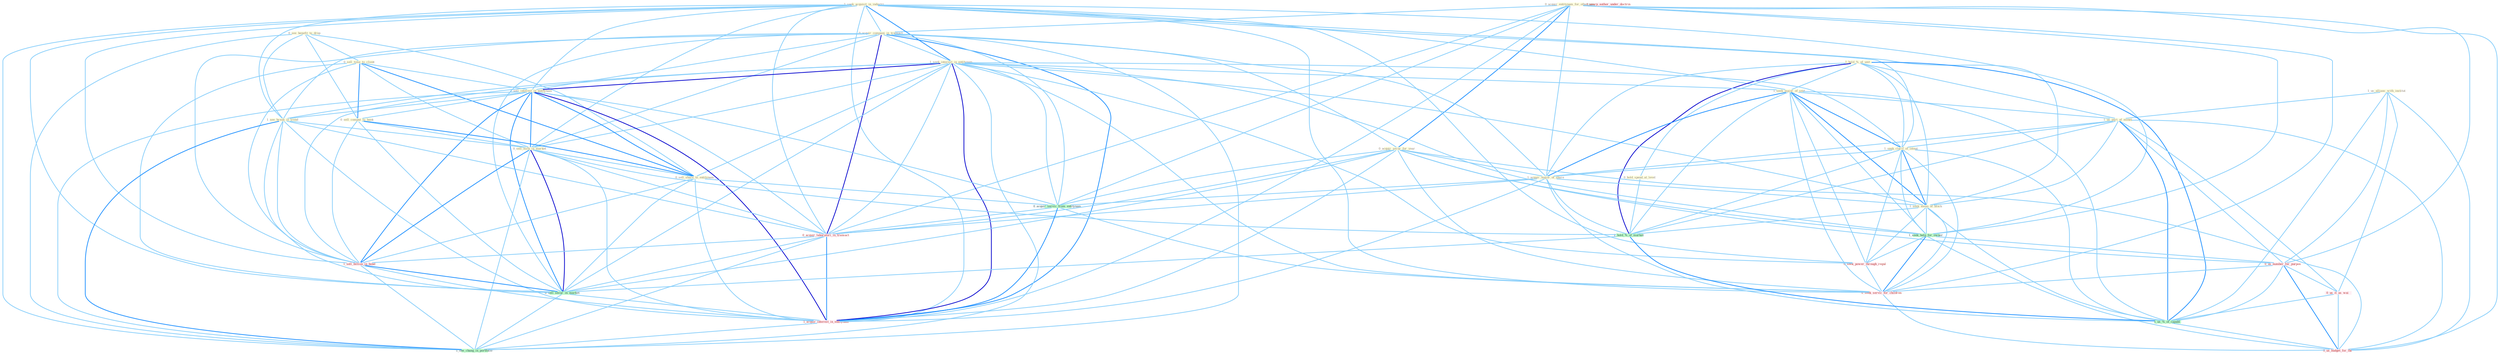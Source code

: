 Graph G{ 
    node
    [shape=polygon,style=filled,width=.5,height=.06,color="#BDFCC9",fixedsize=true,fontsize=4,
    fontcolor="#2f4f4f"];
    {node
    [color="#ffffe0", fontcolor="#8b7d6b"] "0_see_benefit_to_drop " "0_acquir_entitynam_for_othernum " "1_us_allianc_with_institut " "1_seek_acquisit_in_industri " "0_acquir_compani_in_transact " "1_hold_%_of_unit " "1_seek_interest_in_entitynam " "0_sell_time_to_client " "1_seek_major_of_seat " "1_sell_interest_in_entitynam " "0_hold_spend_at_level " "1_us_part_of_monei " "0_sell_comput_to_bank " "1_see_break_in_trend " "0_sell_milk_in_market " "1_seek_clarif_of_intent " "0_acquir_secur_for_year " "1_acquir_major_of_share " "1_seek_mean_of_block " "0_sell_share_to_entitynam "}
{node [color="#fff0f5", fontcolor="#b22222"] "0_seek_power_through_regul " "0_us_number_for_purpos " "0_acquir_laboratori_in_transact " "1_sell_billion_in_bond " "0_us_it_as_wai " "1_usurp_author_under_doctrin " "1_acquir_interest_in_entitynam " "0_seek_servic_for_children " "0_us_budget_for_thi "}
edge [color="#B0E2FF"];

	"0_see_benefit_to_drop " -- "0_sell_time_to_client " [w="1", color="#87cefa" ];
	"0_see_benefit_to_drop " -- "0_sell_comput_to_bank " [w="1", color="#87cefa" ];
	"0_see_benefit_to_drop " -- "1_see_break_in_trend " [w="1", color="#87cefa" ];
	"0_see_benefit_to_drop " -- "0_sell_share_to_entitynam " [w="1", color="#87cefa" ];
	"0_see_benefit_to_drop " -- "1_see_chang_in_portfolio " [w="1", color="#87cefa" ];
	"0_acquir_entitynam_for_othernum " -- "0_acquir_compani_in_transact " [w="1", color="#87cefa" ];
	"0_acquir_entitynam_for_othernum " -- "0_acquir_secur_for_year " [w="2", color="#1e90ff" , len=0.8];
	"0_acquir_entitynam_for_othernum " -- "1_acquir_major_of_share " [w="1", color="#87cefa" ];
	"0_acquir_entitynam_for_othernum " -- "1_seek_help_for_owner " [w="1", color="#87cefa" ];
	"0_acquir_entitynam_for_othernum " -- "0_acquir_servic_from_entitynam " [w="1", color="#87cefa" ];
	"0_acquir_entitynam_for_othernum " -- "0_us_number_for_purpos " [w="1", color="#87cefa" ];
	"0_acquir_entitynam_for_othernum " -- "0_acquir_laboratori_in_transact " [w="1", color="#87cefa" ];
	"0_acquir_entitynam_for_othernum " -- "1_acquir_interest_in_entitynam " [w="1", color="#87cefa" ];
	"0_acquir_entitynam_for_othernum " -- "0_seek_servic_for_children " [w="1", color="#87cefa" ];
	"0_acquir_entitynam_for_othernum " -- "0_us_budget_for_thi " [w="1", color="#87cefa" ];
	"1_us_allianc_with_institut " -- "1_us_part_of_monei " [w="1", color="#87cefa" ];
	"1_us_allianc_with_institut " -- "0_us_number_for_purpos " [w="1", color="#87cefa" ];
	"1_us_allianc_with_institut " -- "0_us_it_as_wai " [w="1", color="#87cefa" ];
	"1_us_allianc_with_institut " -- "1_us_%_of_capabl " [w="1", color="#87cefa" ];
	"1_us_allianc_with_institut " -- "0_us_budget_for_thi " [w="1", color="#87cefa" ];
	"1_seek_acquisit_in_industri " -- "0_acquir_compani_in_transact " [w="1", color="#87cefa" ];
	"1_seek_acquisit_in_industri " -- "1_seek_interest_in_entitynam " [w="2", color="#1e90ff" , len=0.8];
	"1_seek_acquisit_in_industri " -- "1_seek_major_of_seat " [w="1", color="#87cefa" ];
	"1_seek_acquisit_in_industri " -- "1_sell_interest_in_entitynam " [w="1", color="#87cefa" ];
	"1_seek_acquisit_in_industri " -- "1_see_break_in_trend " [w="1", color="#87cefa" ];
	"1_seek_acquisit_in_industri " -- "0_sell_milk_in_market " [w="1", color="#87cefa" ];
	"1_seek_acquisit_in_industri " -- "1_seek_clarif_of_intent " [w="1", color="#87cefa" ];
	"1_seek_acquisit_in_industri " -- "1_seek_mean_of_block " [w="1", color="#87cefa" ];
	"1_seek_acquisit_in_industri " -- "1_seek_help_for_owner " [w="1", color="#87cefa" ];
	"1_seek_acquisit_in_industri " -- "0_seek_power_through_regul " [w="1", color="#87cefa" ];
	"1_seek_acquisit_in_industri " -- "0_acquir_laboratori_in_transact " [w="1", color="#87cefa" ];
	"1_seek_acquisit_in_industri " -- "1_sell_billion_in_bond " [w="1", color="#87cefa" ];
	"1_seek_acquisit_in_industri " -- "0_sell_secur_in_market " [w="1", color="#87cefa" ];
	"1_seek_acquisit_in_industri " -- "1_acquir_interest_in_entitynam " [w="1", color="#87cefa" ];
	"1_seek_acquisit_in_industri " -- "0_seek_servic_for_children " [w="1", color="#87cefa" ];
	"1_seek_acquisit_in_industri " -- "1_see_chang_in_portfolio " [w="1", color="#87cefa" ];
	"0_acquir_compani_in_transact " -- "1_seek_interest_in_entitynam " [w="1", color="#87cefa" ];
	"0_acquir_compani_in_transact " -- "1_sell_interest_in_entitynam " [w="1", color="#87cefa" ];
	"0_acquir_compani_in_transact " -- "1_see_break_in_trend " [w="1", color="#87cefa" ];
	"0_acquir_compani_in_transact " -- "0_sell_milk_in_market " [w="1", color="#87cefa" ];
	"0_acquir_compani_in_transact " -- "0_acquir_secur_for_year " [w="1", color="#87cefa" ];
	"0_acquir_compani_in_transact " -- "1_acquir_major_of_share " [w="1", color="#87cefa" ];
	"0_acquir_compani_in_transact " -- "0_acquir_servic_from_entitynam " [w="1", color="#87cefa" ];
	"0_acquir_compani_in_transact " -- "0_acquir_laboratori_in_transact " [w="3", color="#0000cd" , len=0.6];
	"0_acquir_compani_in_transact " -- "1_sell_billion_in_bond " [w="1", color="#87cefa" ];
	"0_acquir_compani_in_transact " -- "0_sell_secur_in_market " [w="1", color="#87cefa" ];
	"0_acquir_compani_in_transact " -- "1_acquir_interest_in_entitynam " [w="2", color="#1e90ff" , len=0.8];
	"0_acquir_compani_in_transact " -- "1_see_chang_in_portfolio " [w="1", color="#87cefa" ];
	"1_hold_%_of_unit " -- "1_seek_major_of_seat " [w="1", color="#87cefa" ];
	"1_hold_%_of_unit " -- "0_hold_spend_at_level " [w="1", color="#87cefa" ];
	"1_hold_%_of_unit " -- "1_us_part_of_monei " [w="1", color="#87cefa" ];
	"1_hold_%_of_unit " -- "1_seek_clarif_of_intent " [w="1", color="#87cefa" ];
	"1_hold_%_of_unit " -- "1_acquir_major_of_share " [w="1", color="#87cefa" ];
	"1_hold_%_of_unit " -- "1_seek_mean_of_block " [w="1", color="#87cefa" ];
	"1_hold_%_of_unit " -- "1_hold_%_of_market " [w="3", color="#0000cd" , len=0.6];
	"1_hold_%_of_unit " -- "1_us_%_of_capabl " [w="2", color="#1e90ff" , len=0.8];
	"1_seek_interest_in_entitynam " -- "1_seek_major_of_seat " [w="1", color="#87cefa" ];
	"1_seek_interest_in_entitynam " -- "1_sell_interest_in_entitynam " [w="3", color="#0000cd" , len=0.6];
	"1_seek_interest_in_entitynam " -- "1_see_break_in_trend " [w="1", color="#87cefa" ];
	"1_seek_interest_in_entitynam " -- "0_sell_milk_in_market " [w="1", color="#87cefa" ];
	"1_seek_interest_in_entitynam " -- "1_seek_clarif_of_intent " [w="1", color="#87cefa" ];
	"1_seek_interest_in_entitynam " -- "1_seek_mean_of_block " [w="1", color="#87cefa" ];
	"1_seek_interest_in_entitynam " -- "0_sell_share_to_entitynam " [w="1", color="#87cefa" ];
	"1_seek_interest_in_entitynam " -- "1_seek_help_for_owner " [w="1", color="#87cefa" ];
	"1_seek_interest_in_entitynam " -- "0_acquir_servic_from_entitynam " [w="1", color="#87cefa" ];
	"1_seek_interest_in_entitynam " -- "0_seek_power_through_regul " [w="1", color="#87cefa" ];
	"1_seek_interest_in_entitynam " -- "0_acquir_laboratori_in_transact " [w="1", color="#87cefa" ];
	"1_seek_interest_in_entitynam " -- "1_sell_billion_in_bond " [w="1", color="#87cefa" ];
	"1_seek_interest_in_entitynam " -- "0_sell_secur_in_market " [w="1", color="#87cefa" ];
	"1_seek_interest_in_entitynam " -- "1_acquir_interest_in_entitynam " [w="3", color="#0000cd" , len=0.6];
	"1_seek_interest_in_entitynam " -- "0_seek_servic_for_children " [w="1", color="#87cefa" ];
	"1_seek_interest_in_entitynam " -- "1_see_chang_in_portfolio " [w="1", color="#87cefa" ];
	"0_sell_time_to_client " -- "1_sell_interest_in_entitynam " [w="1", color="#87cefa" ];
	"0_sell_time_to_client " -- "0_sell_comput_to_bank " [w="2", color="#1e90ff" , len=0.8];
	"0_sell_time_to_client " -- "0_sell_milk_in_market " [w="1", color="#87cefa" ];
	"0_sell_time_to_client " -- "0_sell_share_to_entitynam " [w="2", color="#1e90ff" , len=0.8];
	"0_sell_time_to_client " -- "1_sell_billion_in_bond " [w="1", color="#87cefa" ];
	"0_sell_time_to_client " -- "0_sell_secur_in_market " [w="1", color="#87cefa" ];
	"1_seek_major_of_seat " -- "1_us_part_of_monei " [w="1", color="#87cefa" ];
	"1_seek_major_of_seat " -- "1_seek_clarif_of_intent " [w="2", color="#1e90ff" , len=0.8];
	"1_seek_major_of_seat " -- "1_acquir_major_of_share " [w="2", color="#1e90ff" , len=0.8];
	"1_seek_major_of_seat " -- "1_seek_mean_of_block " [w="2", color="#1e90ff" , len=0.8];
	"1_seek_major_of_seat " -- "1_seek_help_for_owner " [w="1", color="#87cefa" ];
	"1_seek_major_of_seat " -- "1_hold_%_of_market " [w="1", color="#87cefa" ];
	"1_seek_major_of_seat " -- "0_seek_power_through_regul " [w="1", color="#87cefa" ];
	"1_seek_major_of_seat " -- "1_us_%_of_capabl " [w="1", color="#87cefa" ];
	"1_seek_major_of_seat " -- "0_seek_servic_for_children " [w="1", color="#87cefa" ];
	"1_sell_interest_in_entitynam " -- "0_sell_comput_to_bank " [w="1", color="#87cefa" ];
	"1_sell_interest_in_entitynam " -- "1_see_break_in_trend " [w="1", color="#87cefa" ];
	"1_sell_interest_in_entitynam " -- "0_sell_milk_in_market " [w="2", color="#1e90ff" , len=0.8];
	"1_sell_interest_in_entitynam " -- "0_sell_share_to_entitynam " [w="2", color="#1e90ff" , len=0.8];
	"1_sell_interest_in_entitynam " -- "0_acquir_servic_from_entitynam " [w="1", color="#87cefa" ];
	"1_sell_interest_in_entitynam " -- "0_acquir_laboratori_in_transact " [w="1", color="#87cefa" ];
	"1_sell_interest_in_entitynam " -- "1_sell_billion_in_bond " [w="2", color="#1e90ff" , len=0.8];
	"1_sell_interest_in_entitynam " -- "0_sell_secur_in_market " [w="2", color="#1e90ff" , len=0.8];
	"1_sell_interest_in_entitynam " -- "1_acquir_interest_in_entitynam " [w="3", color="#0000cd" , len=0.6];
	"1_sell_interest_in_entitynam " -- "1_see_chang_in_portfolio " [w="1", color="#87cefa" ];
	"0_hold_spend_at_level " -- "1_hold_%_of_market " [w="1", color="#87cefa" ];
	"1_us_part_of_monei " -- "1_seek_clarif_of_intent " [w="1", color="#87cefa" ];
	"1_us_part_of_monei " -- "1_acquir_major_of_share " [w="1", color="#87cefa" ];
	"1_us_part_of_monei " -- "1_seek_mean_of_block " [w="1", color="#87cefa" ];
	"1_us_part_of_monei " -- "1_hold_%_of_market " [w="1", color="#87cefa" ];
	"1_us_part_of_monei " -- "0_us_number_for_purpos " [w="1", color="#87cefa" ];
	"1_us_part_of_monei " -- "0_us_it_as_wai " [w="1", color="#87cefa" ];
	"1_us_part_of_monei " -- "1_us_%_of_capabl " [w="2", color="#1e90ff" , len=0.8];
	"1_us_part_of_monei " -- "0_us_budget_for_thi " [w="1", color="#87cefa" ];
	"0_sell_comput_to_bank " -- "0_sell_milk_in_market " [w="1", color="#87cefa" ];
	"0_sell_comput_to_bank " -- "0_sell_share_to_entitynam " [w="2", color="#1e90ff" , len=0.8];
	"0_sell_comput_to_bank " -- "1_sell_billion_in_bond " [w="1", color="#87cefa" ];
	"0_sell_comput_to_bank " -- "0_sell_secur_in_market " [w="1", color="#87cefa" ];
	"1_see_break_in_trend " -- "0_sell_milk_in_market " [w="1", color="#87cefa" ];
	"1_see_break_in_trend " -- "0_acquir_laboratori_in_transact " [w="1", color="#87cefa" ];
	"1_see_break_in_trend " -- "1_sell_billion_in_bond " [w="1", color="#87cefa" ];
	"1_see_break_in_trend " -- "0_sell_secur_in_market " [w="1", color="#87cefa" ];
	"1_see_break_in_trend " -- "1_acquir_interest_in_entitynam " [w="1", color="#87cefa" ];
	"1_see_break_in_trend " -- "1_see_chang_in_portfolio " [w="2", color="#1e90ff" , len=0.8];
	"0_sell_milk_in_market " -- "0_sell_share_to_entitynam " [w="1", color="#87cefa" ];
	"0_sell_milk_in_market " -- "1_hold_%_of_market " [w="1", color="#87cefa" ];
	"0_sell_milk_in_market " -- "0_acquir_laboratori_in_transact " [w="1", color="#87cefa" ];
	"0_sell_milk_in_market " -- "1_sell_billion_in_bond " [w="2", color="#1e90ff" , len=0.8];
	"0_sell_milk_in_market " -- "0_sell_secur_in_market " [w="3", color="#0000cd" , len=0.6];
	"0_sell_milk_in_market " -- "1_acquir_interest_in_entitynam " [w="1", color="#87cefa" ];
	"0_sell_milk_in_market " -- "1_see_chang_in_portfolio " [w="1", color="#87cefa" ];
	"1_seek_clarif_of_intent " -- "1_acquir_major_of_share " [w="1", color="#87cefa" ];
	"1_seek_clarif_of_intent " -- "1_seek_mean_of_block " [w="2", color="#1e90ff" , len=0.8];
	"1_seek_clarif_of_intent " -- "1_seek_help_for_owner " [w="1", color="#87cefa" ];
	"1_seek_clarif_of_intent " -- "1_hold_%_of_market " [w="1", color="#87cefa" ];
	"1_seek_clarif_of_intent " -- "0_seek_power_through_regul " [w="1", color="#87cefa" ];
	"1_seek_clarif_of_intent " -- "1_us_%_of_capabl " [w="1", color="#87cefa" ];
	"1_seek_clarif_of_intent " -- "0_seek_servic_for_children " [w="1", color="#87cefa" ];
	"0_acquir_secur_for_year " -- "1_acquir_major_of_share " [w="1", color="#87cefa" ];
	"0_acquir_secur_for_year " -- "1_seek_help_for_owner " [w="1", color="#87cefa" ];
	"0_acquir_secur_for_year " -- "0_acquir_servic_from_entitynam " [w="1", color="#87cefa" ];
	"0_acquir_secur_for_year " -- "0_us_number_for_purpos " [w="1", color="#87cefa" ];
	"0_acquir_secur_for_year " -- "0_acquir_laboratori_in_transact " [w="1", color="#87cefa" ];
	"0_acquir_secur_for_year " -- "0_sell_secur_in_market " [w="1", color="#87cefa" ];
	"0_acquir_secur_for_year " -- "1_acquir_interest_in_entitynam " [w="1", color="#87cefa" ];
	"0_acquir_secur_for_year " -- "0_seek_servic_for_children " [w="1", color="#87cefa" ];
	"0_acquir_secur_for_year " -- "0_us_budget_for_thi " [w="1", color="#87cefa" ];
	"1_acquir_major_of_share " -- "1_seek_mean_of_block " [w="1", color="#87cefa" ];
	"1_acquir_major_of_share " -- "0_acquir_servic_from_entitynam " [w="1", color="#87cefa" ];
	"1_acquir_major_of_share " -- "1_hold_%_of_market " [w="1", color="#87cefa" ];
	"1_acquir_major_of_share " -- "0_acquir_laboratori_in_transact " [w="1", color="#87cefa" ];
	"1_acquir_major_of_share " -- "1_us_%_of_capabl " [w="1", color="#87cefa" ];
	"1_acquir_major_of_share " -- "1_acquir_interest_in_entitynam " [w="1", color="#87cefa" ];
	"1_seek_mean_of_block " -- "1_seek_help_for_owner " [w="1", color="#87cefa" ];
	"1_seek_mean_of_block " -- "1_hold_%_of_market " [w="1", color="#87cefa" ];
	"1_seek_mean_of_block " -- "0_seek_power_through_regul " [w="1", color="#87cefa" ];
	"1_seek_mean_of_block " -- "1_us_%_of_capabl " [w="1", color="#87cefa" ];
	"1_seek_mean_of_block " -- "0_seek_servic_for_children " [w="1", color="#87cefa" ];
	"0_sell_share_to_entitynam " -- "0_acquir_servic_from_entitynam " [w="1", color="#87cefa" ];
	"0_sell_share_to_entitynam " -- "1_sell_billion_in_bond " [w="1", color="#87cefa" ];
	"0_sell_share_to_entitynam " -- "0_sell_secur_in_market " [w="1", color="#87cefa" ];
	"0_sell_share_to_entitynam " -- "1_acquir_interest_in_entitynam " [w="1", color="#87cefa" ];
	"1_seek_help_for_owner " -- "0_seek_power_through_regul " [w="1", color="#87cefa" ];
	"1_seek_help_for_owner " -- "0_us_number_for_purpos " [w="1", color="#87cefa" ];
	"1_seek_help_for_owner " -- "0_seek_servic_for_children " [w="2", color="#1e90ff" , len=0.8];
	"1_seek_help_for_owner " -- "0_us_budget_for_thi " [w="1", color="#87cefa" ];
	"0_acquir_servic_from_entitynam " -- "0_acquir_laboratori_in_transact " [w="1", color="#87cefa" ];
	"0_acquir_servic_from_entitynam " -- "1_acquir_interest_in_entitynam " [w="2", color="#1e90ff" , len=0.8];
	"0_acquir_servic_from_entitynam " -- "0_seek_servic_for_children " [w="1", color="#87cefa" ];
	"1_hold_%_of_market " -- "1_us_%_of_capabl " [w="2", color="#1e90ff" , len=0.8];
	"1_hold_%_of_market " -- "0_sell_secur_in_market " [w="1", color="#87cefa" ];
	"0_seek_power_through_regul " -- "0_seek_servic_for_children " [w="1", color="#87cefa" ];
	"0_us_number_for_purpos " -- "0_us_it_as_wai " [w="1", color="#87cefa" ];
	"0_us_number_for_purpos " -- "1_us_%_of_capabl " [w="1", color="#87cefa" ];
	"0_us_number_for_purpos " -- "0_seek_servic_for_children " [w="1", color="#87cefa" ];
	"0_us_number_for_purpos " -- "0_us_budget_for_thi " [w="2", color="#1e90ff" , len=0.8];
	"0_acquir_laboratori_in_transact " -- "1_sell_billion_in_bond " [w="1", color="#87cefa" ];
	"0_acquir_laboratori_in_transact " -- "0_sell_secur_in_market " [w="1", color="#87cefa" ];
	"0_acquir_laboratori_in_transact " -- "1_acquir_interest_in_entitynam " [w="2", color="#1e90ff" , len=0.8];
	"0_acquir_laboratori_in_transact " -- "1_see_chang_in_portfolio " [w="1", color="#87cefa" ];
	"1_sell_billion_in_bond " -- "0_sell_secur_in_market " [w="2", color="#1e90ff" , len=0.8];
	"1_sell_billion_in_bond " -- "1_acquir_interest_in_entitynam " [w="1", color="#87cefa" ];
	"1_sell_billion_in_bond " -- "1_see_chang_in_portfolio " [w="1", color="#87cefa" ];
	"0_us_it_as_wai " -- "1_us_%_of_capabl " [w="1", color="#87cefa" ];
	"0_us_it_as_wai " -- "0_us_budget_for_thi " [w="1", color="#87cefa" ];
	"1_us_%_of_capabl " -- "0_us_budget_for_thi " [w="1", color="#87cefa" ];
	"0_sell_secur_in_market " -- "1_acquir_interest_in_entitynam " [w="1", color="#87cefa" ];
	"0_sell_secur_in_market " -- "1_see_chang_in_portfolio " [w="1", color="#87cefa" ];
	"1_acquir_interest_in_entitynam " -- "1_see_chang_in_portfolio " [w="1", color="#87cefa" ];
	"0_seek_servic_for_children " -- "0_us_budget_for_thi " [w="1", color="#87cefa" ];
}